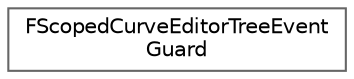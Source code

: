 digraph "Graphical Class Hierarchy"
{
 // INTERACTIVE_SVG=YES
 // LATEX_PDF_SIZE
  bgcolor="transparent";
  edge [fontname=Helvetica,fontsize=10,labelfontname=Helvetica,labelfontsize=10];
  node [fontname=Helvetica,fontsize=10,shape=box,height=0.2,width=0.4];
  rankdir="LR";
  Node0 [id="Node000000",label="FScopedCurveEditorTreeEvent\lGuard",height=0.2,width=0.4,color="grey40", fillcolor="white", style="filled",URL="$d6/d3e/structFScopedCurveEditorTreeEventGuard.html",tooltip="Scoped guard that prevents the broadcast of tree events for the duration of its lifetime."];
}

